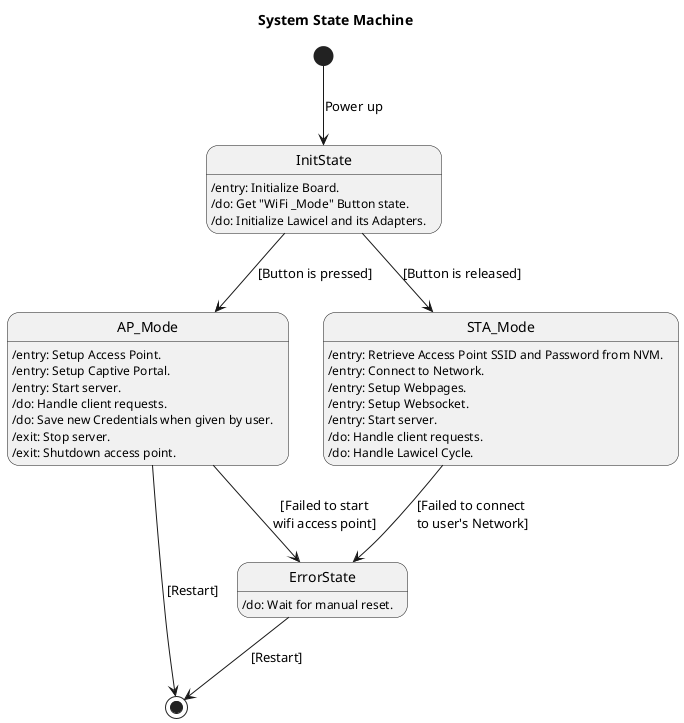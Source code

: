 @startuml

title System State Machine

InitState: /entry: Initialize Board.
InitState: /do: Get "WiFi _Mode" Button state.
InitState: /do: Initialize Lawicel and its Adapters.

AP_Mode: /entry: Setup Access Point.
AP_Mode: /entry: Setup Captive Portal.
AP_Mode: /entry: Start server.
AP_Mode: /do: Handle client requests.
AP_Mode: /do: Save new Credentials when given by user.
AP_Mode: /exit: Stop server.
AP_Mode: /exit: Shutdown access point.

STA_Mode: /entry: Retrieve Access Point SSID and Password from NVM.
STA_Mode: /entry: Connect to Network.
STA_Mode: /entry: Setup Webpages.
STA_Mode: /entry: Setup Websocket.
STA_Mode: /entry: Start server.
STA_Mode: /do: Handle client requests.
STA_Mode: /do: Handle Lawicel Cycle.

ErrorState: /do: Wait for manual reset.


[*] --> InitState: Power up
InitState --> AP_Mode: [Button is pressed]
InitState --> STA_Mode: [Button is released]
AP_Mode --> ErrorState: [Failed to start\nwifi access point]
STA_Mode --> ErrorState: [Failed to connect \nto user's Network]
ErrorState --> [*]: [Restart]
AP_Mode --> [*]: [Restart]
@enduml